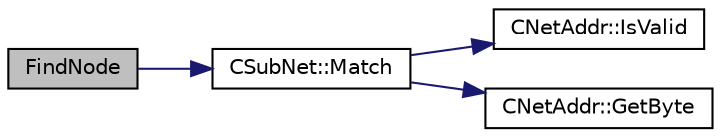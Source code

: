 digraph "FindNode"
{
  edge [fontname="Helvetica",fontsize="10",labelfontname="Helvetica",labelfontsize="10"];
  node [fontname="Helvetica",fontsize="10",shape=record];
  rankdir="LR";
  Node140 [label="FindNode",height=0.2,width=0.4,color="black", fillcolor="grey75", style="filled", fontcolor="black"];
  Node140 -> Node141 [color="midnightblue",fontsize="10",style="solid",fontname="Helvetica"];
  Node141 [label="CSubNet::Match",height=0.2,width=0.4,color="black", fillcolor="white", style="filled",URL="$d9/d87/class_c_sub_net.html#af84fa02ebca222739c55e9d2cd7d38a3"];
  Node141 -> Node142 [color="midnightblue",fontsize="10",style="solid",fontname="Helvetica"];
  Node142 [label="CNetAddr::IsValid",height=0.2,width=0.4,color="black", fillcolor="white", style="filled",URL="$d3/dc3/class_c_net_addr.html#a6fe20b8da9701ca5dc2af078e2e8ac25"];
  Node141 -> Node143 [color="midnightblue",fontsize="10",style="solid",fontname="Helvetica"];
  Node143 [label="CNetAddr::GetByte",height=0.2,width=0.4,color="black", fillcolor="white", style="filled",URL="$d3/dc3/class_c_net_addr.html#acfd51ebf2030b01fa5ac133176512475"];
}
